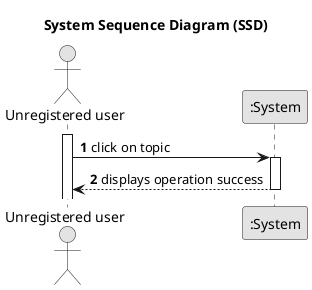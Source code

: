 @startuml
skinparam monochrome true
skinparam packageStyle rectangle
skinparam shadowing false

title System Sequence Diagram (SSD) 
autonumber

actor "Unregistered user" as User
participant ":System" as System

activate User

   User -> System : click on topic
    activate System

        System --> User : displays operation success
    deactivate System

@enduml
